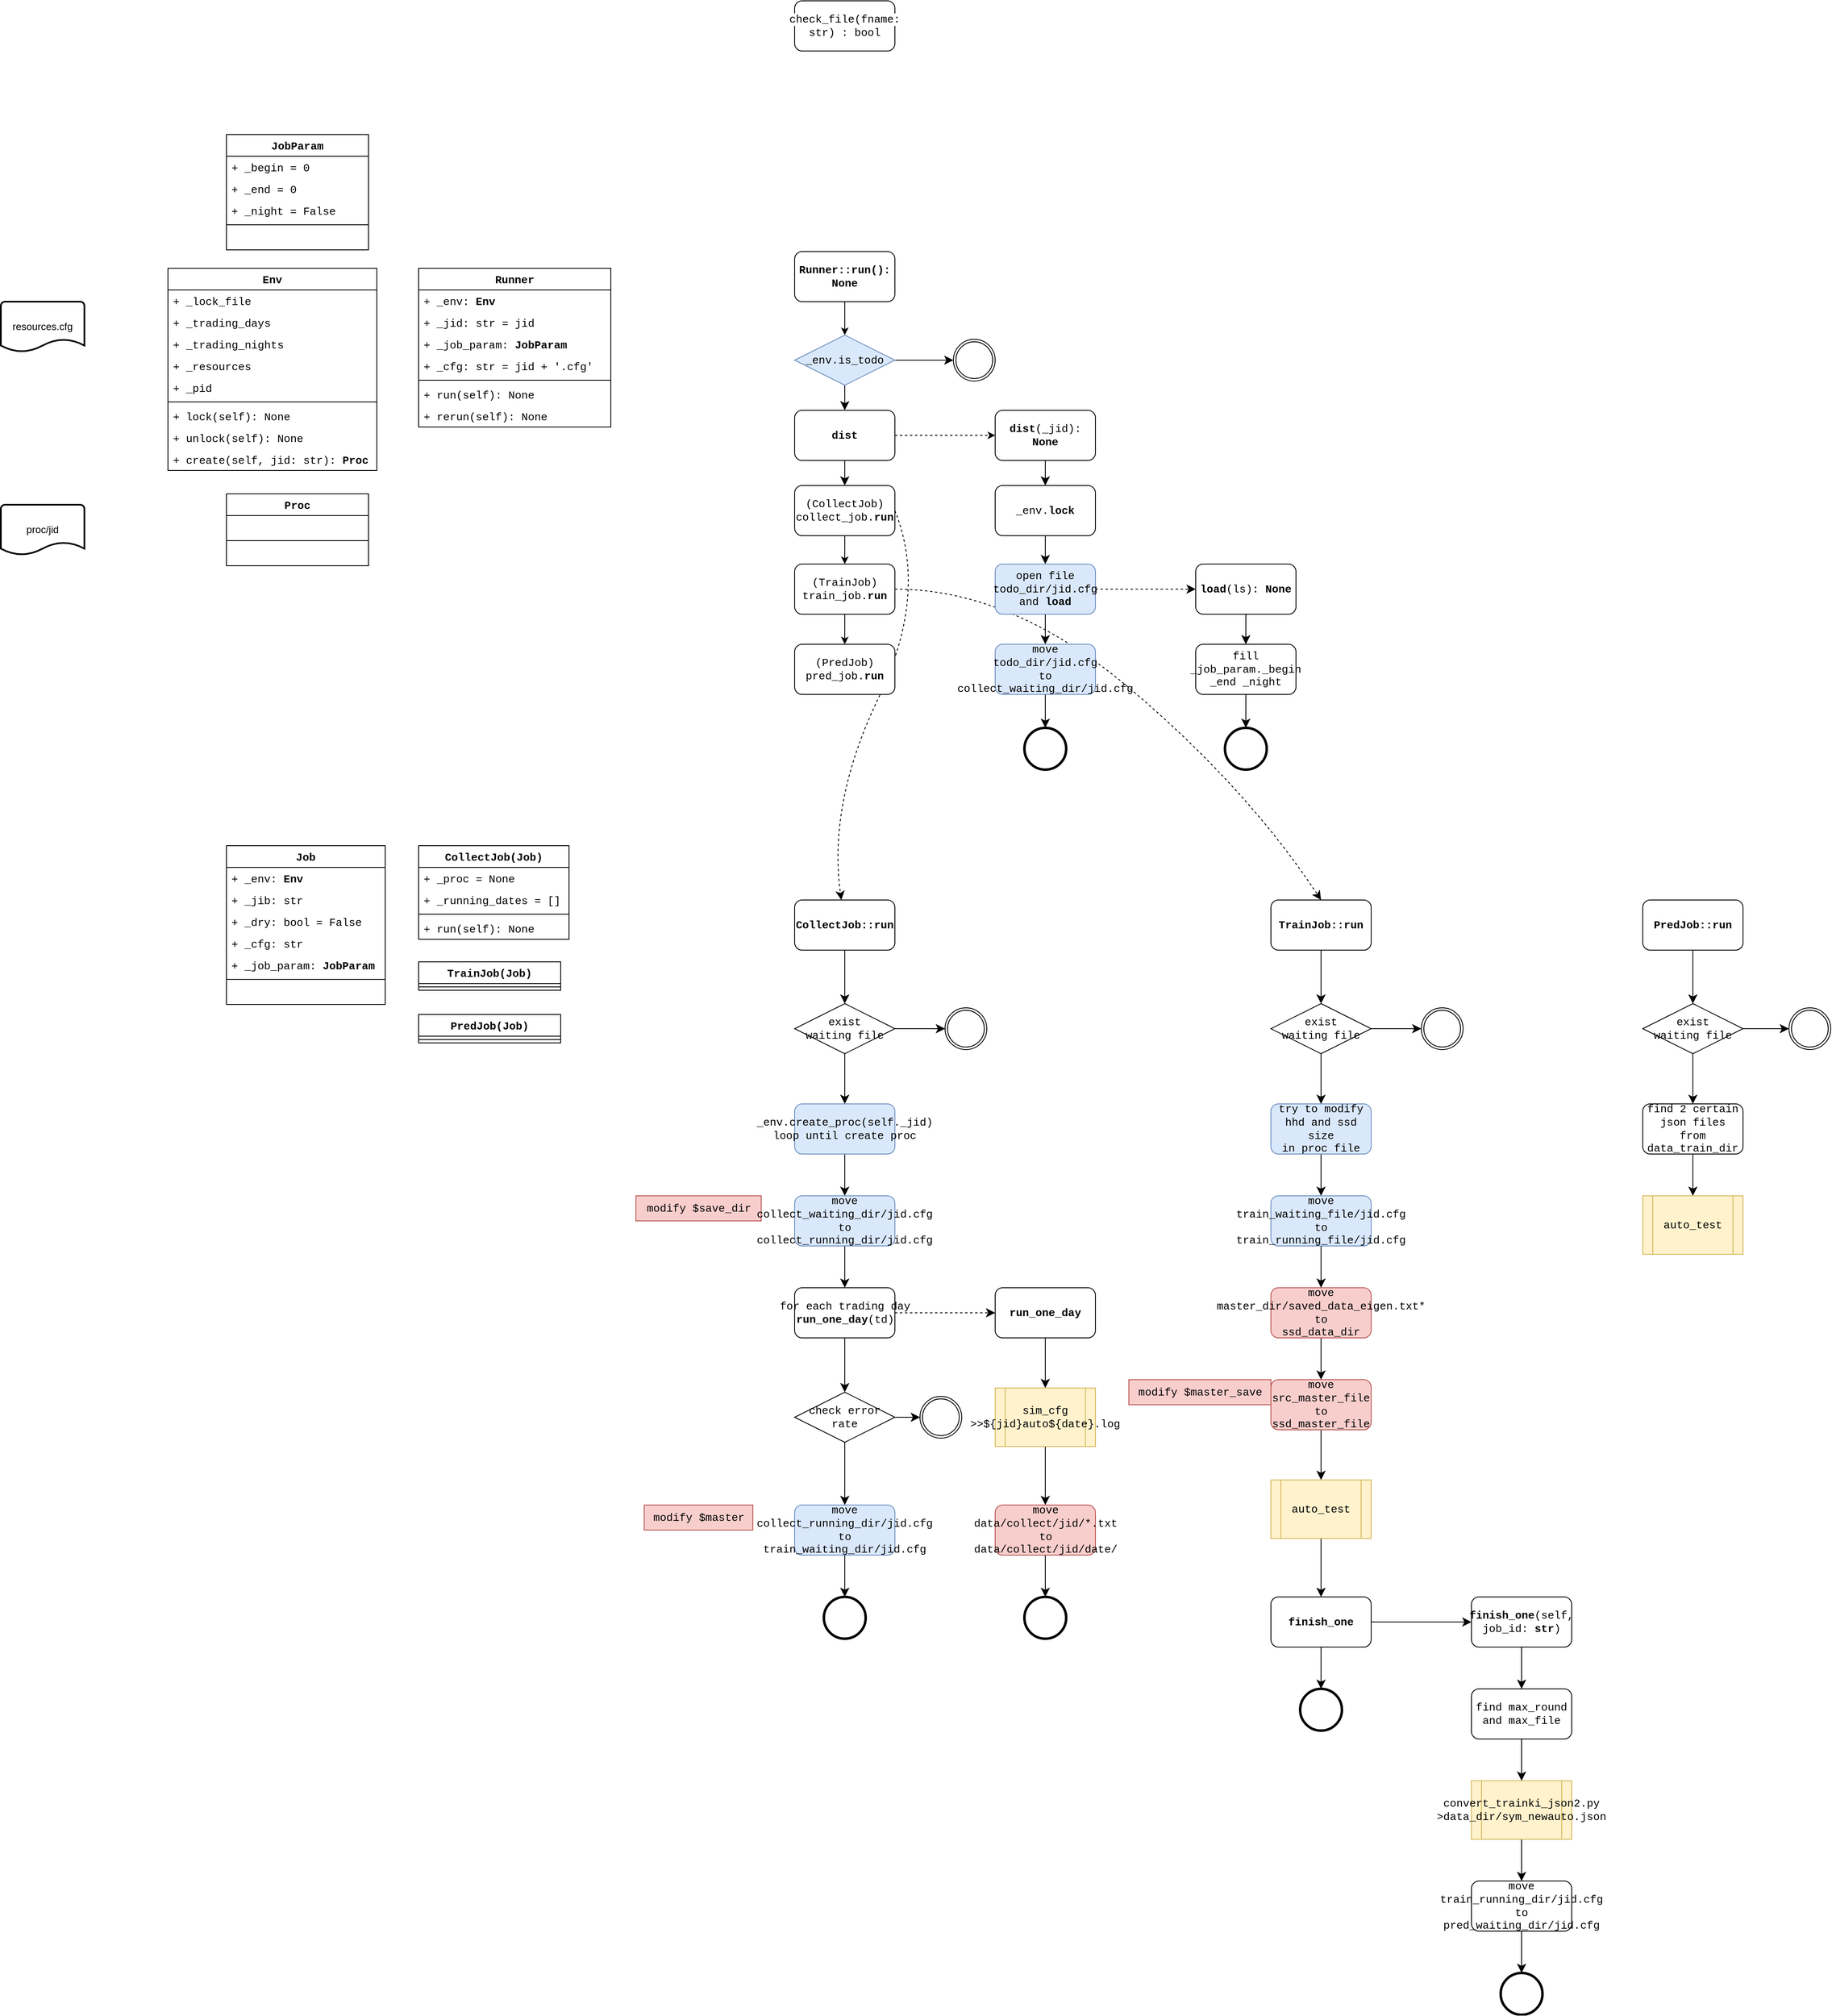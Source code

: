 <mxfile version="24.7.4">
  <diagram name="Page-1" id="2THthLepEFFgmK31MBts">
    <mxGraphModel dx="1721" dy="1913" grid="1" gridSize="10" guides="1" tooltips="1" connect="1" arrows="1" fold="1" page="1" pageScale="1" pageWidth="850" pageHeight="1100" math="0" shadow="0">
      <root>
        <mxCell id="0" />
        <mxCell id="1" parent="0" />
        <mxCell id="mLIb4eEJLBHRUBHXUa-s-99" value="modify $save_dir" style="text;html=1;align=center;verticalAlign=middle;resizable=0;points=[];autosize=1;strokeColor=#b85450;fillColor=#f8cecc;fontSize=13;fontFamily=Courier New;" parent="1" vertex="1">
          <mxGeometry x="-50" y="1200" width="150" height="30" as="geometry" />
        </mxCell>
        <mxCell id="pPlREHLhx56nWzBl8VDQ-3" value="" style="edgeStyle=orthogonalEdgeStyle;rounded=1;orthogonalLoop=1;jettySize=auto;html=1;fontFamily=Courier New;strokeColor=default;align=center;verticalAlign=middle;fontSize=13;fontColor=default;fillColor=default;" parent="1" source="pPlREHLhx56nWzBl8VDQ-1" target="pPlREHLhx56nWzBl8VDQ-2" edge="1">
          <mxGeometry relative="1" as="geometry" />
        </mxCell>
        <mxCell id="pPlREHLhx56nWzBl8VDQ-1" value="Runner::run(): None" style="rounded=1;whiteSpace=wrap;html=1;fontFamily=Courier New;fontStyle=1;strokeColor=default;align=center;verticalAlign=middle;fontSize=13;fontColor=default;fillColor=default;" parent="1" vertex="1">
          <mxGeometry x="140" y="70" width="120" height="60" as="geometry" />
        </mxCell>
        <mxCell id="mLIb4eEJLBHRUBHXUa-s-9" value="" style="edgeStyle=none;curved=1;rounded=0;orthogonalLoop=1;jettySize=auto;html=1;fontSize=13;startSize=8;endSize=8;fontFamily=Courier New;" parent="1" source="pPlREHLhx56nWzBl8VDQ-2" target="mLIb4eEJLBHRUBHXUa-s-8" edge="1">
          <mxGeometry relative="1" as="geometry" />
        </mxCell>
        <mxCell id="mLIb4eEJLBHRUBHXUa-s-47" value="" style="edgeStyle=none;curved=1;rounded=0;orthogonalLoop=1;jettySize=auto;html=1;fontSize=13;startSize=8;endSize=8;" parent="1" source="pPlREHLhx56nWzBl8VDQ-2" target="mLIb4eEJLBHRUBHXUa-s-46" edge="1">
          <mxGeometry relative="1" as="geometry" />
        </mxCell>
        <mxCell id="pPlREHLhx56nWzBl8VDQ-2" value="&lt;div style=&quot;font-size: 13px;&quot;&gt;_env.is_todo&lt;/div&gt;" style="whiteSpace=wrap;html=1;rounded=0;shape=rhombus;perimeter=rhombusPerimeter;fontFamily=Courier New;strokeColor=#6c8ebf;align=center;verticalAlign=middle;fontSize=13;fillColor=#dae8fc;" parent="1" vertex="1">
          <mxGeometry x="140" y="170" width="120" height="60" as="geometry" />
        </mxCell>
        <mxCell id="pPlREHLhx56nWzBl8VDQ-9" value="" style="edgeStyle=orthogonalEdgeStyle;rounded=1;orthogonalLoop=1;jettySize=auto;html=1;fontFamily=Courier New;strokeColor=default;align=center;verticalAlign=middle;fontSize=13;fontColor=default;fillColor=default;" parent="1" source="pPlREHLhx56nWzBl8VDQ-6" target="pPlREHLhx56nWzBl8VDQ-8" edge="1">
          <mxGeometry relative="1" as="geometry" />
        </mxCell>
        <mxCell id="mLIb4eEJLBHRUBHXUa-s-100" style="edgeStyle=none;curved=1;rounded=0;orthogonalLoop=1;jettySize=auto;html=1;fontSize=13;startSize=8;endSize=8;dashed=1;exitX=0;exitY=0.5;exitDx=0;exitDy=0;" parent="1" source="pPlREHLhx56nWzBl8VDQ-6" target="mLIb4eEJLBHRUBHXUa-s-48" edge="1">
          <mxGeometry relative="1" as="geometry">
            <Array as="points">
              <mxPoint x="300" y="480" />
              <mxPoint x="180" y="730" />
            </Array>
          </mxGeometry>
        </mxCell>
        <mxCell id="pPlREHLhx56nWzBl8VDQ-6" value="(CollectJob) &lt;font style=&quot;font-size: 13px;&quot;&gt;collect_job.&lt;b style=&quot;font-size: 13px;&quot;&gt;run&lt;/b&gt;&lt;/font&gt;" style="whiteSpace=wrap;html=1;rounded=1;fontFamily=Courier New;strokeColor=default;align=center;verticalAlign=middle;fontSize=13;fontColor=default;fillColor=default;direction=west;" parent="1" vertex="1">
          <mxGeometry x="140" y="350" width="120" height="60" as="geometry" />
        </mxCell>
        <mxCell id="pPlREHLhx56nWzBl8VDQ-11" value="" style="edgeStyle=orthogonalEdgeStyle;rounded=1;orthogonalLoop=1;jettySize=auto;html=1;fontFamily=Courier New;strokeColor=default;align=center;verticalAlign=middle;fontSize=13;fontColor=default;fillColor=default;" parent="1" source="pPlREHLhx56nWzBl8VDQ-8" target="pPlREHLhx56nWzBl8VDQ-10" edge="1">
          <mxGeometry relative="1" as="geometry" />
        </mxCell>
        <mxCell id="mLIb4eEJLBHRUBHXUa-s-157" style="edgeStyle=none;curved=1;rounded=0;orthogonalLoop=1;jettySize=auto;html=1;entryX=0.5;entryY=0;entryDx=0;entryDy=0;fontSize=13;startSize=8;endSize=8;exitX=1;exitY=0.5;exitDx=0;exitDy=0;dashed=1;" parent="1" source="pPlREHLhx56nWzBl8VDQ-8" target="mLIb4eEJLBHRUBHXUa-s-125" edge="1">
          <mxGeometry relative="1" as="geometry">
            <Array as="points">
              <mxPoint x="400" y="474" />
              <mxPoint x="680" y="710" />
            </Array>
          </mxGeometry>
        </mxCell>
        <mxCell id="pPlREHLhx56nWzBl8VDQ-8" value="(TrainJob)&lt;br style=&quot;font-size: 13px;&quot;&gt;&lt;div style=&quot;font-size: 13px;&quot;&gt;train_job.&lt;b style=&quot;font-size: 13px;&quot;&gt;run&lt;/b&gt;&lt;/div&gt;" style="whiteSpace=wrap;html=1;rounded=1;fontFamily=Courier New;strokeColor=default;align=center;verticalAlign=middle;fontSize=13;fontColor=default;fillColor=default;" parent="1" vertex="1">
          <mxGeometry x="140" y="444" width="120" height="60" as="geometry" />
        </mxCell>
        <mxCell id="pPlREHLhx56nWzBl8VDQ-10" value="&lt;div style=&quot;font-size: 13px;&quot;&gt;(PredJob)&lt;br style=&quot;font-size: 13px;&quot;&gt;&lt;/div&gt;&lt;div style=&quot;font-size: 13px;&quot;&gt;pred_job.&lt;b style=&quot;font-size: 13px;&quot;&gt;run&lt;/b&gt;&lt;/div&gt;" style="whiteSpace=wrap;html=1;rounded=1;fontFamily=Courier New;strokeColor=default;align=center;verticalAlign=middle;fontSize=13;fontColor=default;fillColor=default;" parent="1" vertex="1">
          <mxGeometry x="140" y="540" width="120" height="60" as="geometry" />
        </mxCell>
        <mxCell id="pPlREHLhx56nWzBl8VDQ-14" value="&lt;font style=&quot;font-size: 13px;&quot;&gt;&lt;span style=&quot;background-color: rgb(255, 255, 255); font-size: 13px;&quot;&gt;check_file(fname: str) : bool&lt;br style=&quot;font-size: 13px;&quot;&gt;&lt;/span&gt;&lt;/font&gt;" style="rounded=1;html=1;fontFamily=Courier New;whiteSpace=wrap;fontSize=13;" parent="1" vertex="1">
          <mxGeometry x="140" y="-230" width="120" height="60" as="geometry" />
        </mxCell>
        <mxCell id="mLIb4eEJLBHRUBHXUa-s-13" value="" style="edgeStyle=none;curved=1;rounded=0;orthogonalLoop=1;jettySize=auto;html=1;fontSize=13;startSize=8;endSize=8;fontFamily=Courier New;" parent="1" source="mLIb4eEJLBHRUBHXUa-s-8" target="pPlREHLhx56nWzBl8VDQ-6" edge="1">
          <mxGeometry relative="1" as="geometry" />
        </mxCell>
        <mxCell id="mLIb4eEJLBHRUBHXUa-s-57" value="" style="edgeStyle=none;curved=1;rounded=0;orthogonalLoop=1;jettySize=auto;html=1;fontSize=13;dashed=1;" parent="1" source="mLIb4eEJLBHRUBHXUa-s-8" target="mLIb4eEJLBHRUBHXUa-s-56" edge="1">
          <mxGeometry relative="1" as="geometry" />
        </mxCell>
        <mxCell id="mLIb4eEJLBHRUBHXUa-s-8" value="dist" style="whiteSpace=wrap;html=1;fontSize=13;fontFamily=Courier New;rounded=1;fontStyle=1" parent="1" vertex="1">
          <mxGeometry x="140" y="260" width="120" height="60" as="geometry" />
        </mxCell>
        <mxCell id="mLIb4eEJLBHRUBHXUa-s-15" value="&lt;div style=&quot;font-size: 13px;&quot;&gt;Runner&lt;/div&gt;" style="swimlane;fontStyle=1;align=center;verticalAlign=top;childLayout=stackLayout;horizontal=1;startSize=26;horizontalStack=0;resizeParent=1;resizeParentMax=0;resizeLast=0;collapsible=1;marginBottom=0;whiteSpace=wrap;html=1;fontSize=13;fontFamily=Courier New;" parent="1" vertex="1">
          <mxGeometry x="-310" y="90" width="230" height="190" as="geometry" />
        </mxCell>
        <mxCell id="mLIb4eEJLBHRUBHXUa-s-16" value="+ _env: &lt;b style=&quot;font-size: 13px;&quot;&gt;Env&lt;/b&gt;" style="text;strokeColor=none;fillColor=none;align=left;verticalAlign=top;spacingLeft=4;spacingRight=4;overflow=hidden;rotatable=0;points=[[0,0.5],[1,0.5]];portConstraint=eastwest;whiteSpace=wrap;html=1;fontSize=13;fontFamily=Courier New;" parent="mLIb4eEJLBHRUBHXUa-s-15" vertex="1">
          <mxGeometry y="26" width="230" height="26" as="geometry" />
        </mxCell>
        <mxCell id="mLIb4eEJLBHRUBHXUa-s-19" value="+ _jid: str = jid" style="text;strokeColor=none;fillColor=none;align=left;verticalAlign=top;spacingLeft=4;spacingRight=4;overflow=hidden;rotatable=0;points=[[0,0.5],[1,0.5]];portConstraint=eastwest;whiteSpace=wrap;html=1;fontSize=13;fontFamily=Courier New;" parent="mLIb4eEJLBHRUBHXUa-s-15" vertex="1">
          <mxGeometry y="52" width="230" height="26" as="geometry" />
        </mxCell>
        <mxCell id="mLIb4eEJLBHRUBHXUa-s-20" value="+ _job_param: &lt;b style=&quot;font-size: 13px;&quot;&gt;JobParam&lt;/b&gt;" style="text;strokeColor=none;fillColor=none;align=left;verticalAlign=top;spacingLeft=4;spacingRight=4;overflow=hidden;rotatable=0;points=[[0,0.5],[1,0.5]];portConstraint=eastwest;whiteSpace=wrap;html=1;fontSize=13;fontFamily=Courier New;" parent="mLIb4eEJLBHRUBHXUa-s-15" vertex="1">
          <mxGeometry y="78" width="230" height="26" as="geometry" />
        </mxCell>
        <mxCell id="mLIb4eEJLBHRUBHXUa-s-21" value="+ _cfg: str = jid + &#39;.cfg&#39;" style="text;strokeColor=none;fillColor=none;align=left;verticalAlign=top;spacingLeft=4;spacingRight=4;overflow=hidden;rotatable=0;points=[[0,0.5],[1,0.5]];portConstraint=eastwest;whiteSpace=wrap;html=1;fontSize=13;fontFamily=Courier New;" parent="mLIb4eEJLBHRUBHXUa-s-15" vertex="1">
          <mxGeometry y="104" width="230" height="26" as="geometry" />
        </mxCell>
        <mxCell id="mLIb4eEJLBHRUBHXUa-s-17" value="" style="line;strokeWidth=1;fillColor=none;align=left;verticalAlign=middle;spacingTop=-1;spacingLeft=3;spacingRight=3;rotatable=0;labelPosition=right;points=[];portConstraint=eastwest;strokeColor=inherit;fontSize=13;fontFamily=Courier New;" parent="mLIb4eEJLBHRUBHXUa-s-15" vertex="1">
          <mxGeometry y="130" width="230" height="8" as="geometry" />
        </mxCell>
        <mxCell id="mLIb4eEJLBHRUBHXUa-s-18" value="+ run(self): None" style="text;strokeColor=none;fillColor=none;align=left;verticalAlign=top;spacingLeft=4;spacingRight=4;overflow=hidden;rotatable=0;points=[[0,0.5],[1,0.5]];portConstraint=eastwest;whiteSpace=wrap;html=1;fontSize=13;fontFamily=Courier New;" parent="mLIb4eEJLBHRUBHXUa-s-15" vertex="1">
          <mxGeometry y="138" width="230" height="26" as="geometry" />
        </mxCell>
        <mxCell id="mLIb4eEJLBHRUBHXUa-s-30" value="+ rerun(self): None" style="text;strokeColor=none;fillColor=none;align=left;verticalAlign=top;spacingLeft=4;spacingRight=4;overflow=hidden;rotatable=0;points=[[0,0.5],[1,0.5]];portConstraint=eastwest;whiteSpace=wrap;html=1;fontSize=13;fontFamily=Courier New;" parent="mLIb4eEJLBHRUBHXUa-s-15" vertex="1">
          <mxGeometry y="164" width="230" height="26" as="geometry" />
        </mxCell>
        <mxCell id="mLIb4eEJLBHRUBHXUa-s-22" value="Env" style="swimlane;fontStyle=1;align=center;verticalAlign=top;childLayout=stackLayout;horizontal=1;startSize=26;horizontalStack=0;resizeParent=1;resizeParentMax=0;resizeLast=0;collapsible=1;marginBottom=0;whiteSpace=wrap;html=1;fontSize=13;fontFamily=Courier New;" parent="1" vertex="1">
          <mxGeometry x="-610" y="90" width="250" height="242" as="geometry" />
        </mxCell>
        <mxCell id="XVDEXm9eUs0MD4T2L7Vd-6" value="+ _lock_file&lt;span style=&quot;white-space: pre;&quot;&gt;&#x9;&lt;/span&gt;" style="text;strokeColor=none;fillColor=none;align=left;verticalAlign=top;spacingLeft=4;spacingRight=4;overflow=hidden;rotatable=0;points=[[0,0.5],[1,0.5]];portConstraint=eastwest;whiteSpace=wrap;html=1;fontSize=13;fontFamily=Courier New;" parent="mLIb4eEJLBHRUBHXUa-s-22" vertex="1">
          <mxGeometry y="26" width="250" height="26" as="geometry" />
        </mxCell>
        <mxCell id="XVDEXm9eUs0MD4T2L7Vd-8" value="+ _trading_days" style="text;strokeColor=none;fillColor=none;align=left;verticalAlign=top;spacingLeft=4;spacingRight=4;overflow=hidden;rotatable=0;points=[[0,0.5],[1,0.5]];portConstraint=eastwest;whiteSpace=wrap;html=1;fontSize=13;fontFamily=Courier New;" parent="mLIb4eEJLBHRUBHXUa-s-22" vertex="1">
          <mxGeometry y="52" width="250" height="26" as="geometry" />
        </mxCell>
        <mxCell id="XVDEXm9eUs0MD4T2L7Vd-7" value="+ _trading_nights" style="text;strokeColor=none;fillColor=none;align=left;verticalAlign=top;spacingLeft=4;spacingRight=4;overflow=hidden;rotatable=0;points=[[0,0.5],[1,0.5]];portConstraint=eastwest;whiteSpace=wrap;html=1;fontSize=13;fontFamily=Courier New;" parent="mLIb4eEJLBHRUBHXUa-s-22" vertex="1">
          <mxGeometry y="78" width="250" height="26" as="geometry" />
        </mxCell>
        <mxCell id="mLIb4eEJLBHRUBHXUa-s-23" value="+ _resources" style="text;strokeColor=none;fillColor=none;align=left;verticalAlign=top;spacingLeft=4;spacingRight=4;overflow=hidden;rotatable=0;points=[[0,0.5],[1,0.5]];portConstraint=eastwest;whiteSpace=wrap;html=1;fontSize=13;fontFamily=Courier New;" parent="mLIb4eEJLBHRUBHXUa-s-22" vertex="1">
          <mxGeometry y="104" width="250" height="26" as="geometry" />
        </mxCell>
        <mxCell id="XVDEXm9eUs0MD4T2L7Vd-9" value="+ _pid" style="text;strokeColor=none;fillColor=none;align=left;verticalAlign=top;spacingLeft=4;spacingRight=4;overflow=hidden;rotatable=0;points=[[0,0.5],[1,0.5]];portConstraint=eastwest;whiteSpace=wrap;html=1;fontSize=13;fontFamily=Courier New;" parent="mLIb4eEJLBHRUBHXUa-s-22" vertex="1">
          <mxGeometry y="130" width="250" height="26" as="geometry" />
        </mxCell>
        <mxCell id="mLIb4eEJLBHRUBHXUa-s-27" value="" style="line;strokeWidth=1;fillColor=none;align=left;verticalAlign=middle;spacingTop=-1;spacingLeft=3;spacingRight=3;rotatable=0;labelPosition=right;points=[];portConstraint=eastwest;strokeColor=inherit;fontSize=13;fontFamily=Courier New;" parent="mLIb4eEJLBHRUBHXUa-s-22" vertex="1">
          <mxGeometry y="156" width="250" height="8" as="geometry" />
        </mxCell>
        <mxCell id="mLIb4eEJLBHRUBHXUa-s-28" value="+ lock(self): None" style="text;strokeColor=none;fillColor=none;align=left;verticalAlign=top;spacingLeft=4;spacingRight=4;overflow=hidden;rotatable=0;points=[[0,0.5],[1,0.5]];portConstraint=eastwest;whiteSpace=wrap;html=1;fontSize=13;fontFamily=Courier New;" parent="mLIb4eEJLBHRUBHXUa-s-22" vertex="1">
          <mxGeometry y="164" width="250" height="26" as="geometry" />
        </mxCell>
        <mxCell id="mLIb4eEJLBHRUBHXUa-s-29" value="+ unlock(self): None" style="text;strokeColor=none;fillColor=none;align=left;verticalAlign=top;spacingLeft=4;spacingRight=4;overflow=hidden;rotatable=0;points=[[0,0.5],[1,0.5]];portConstraint=eastwest;whiteSpace=wrap;html=1;fontSize=13;fontFamily=Courier New;" parent="mLIb4eEJLBHRUBHXUa-s-22" vertex="1">
          <mxGeometry y="190" width="250" height="26" as="geometry" />
        </mxCell>
        <mxCell id="mLIb4eEJLBHRUBHXUa-s-83" value="+ create(self, jid: str): &lt;b style=&quot;font-size: 13px;&quot;&gt;Proc&lt;/b&gt;" style="text;strokeColor=none;fillColor=none;align=left;verticalAlign=top;spacingLeft=4;spacingRight=4;overflow=hidden;rotatable=0;points=[[0,0.5],[1,0.5]];portConstraint=eastwest;whiteSpace=wrap;html=1;fontSize=13;fontFamily=Courier New;" parent="mLIb4eEJLBHRUBHXUa-s-22" vertex="1">
          <mxGeometry y="216" width="250" height="26" as="geometry" />
        </mxCell>
        <mxCell id="mLIb4eEJLBHRUBHXUa-s-31" value="CollectJob(Job)" style="swimlane;fontStyle=1;align=center;verticalAlign=top;childLayout=stackLayout;horizontal=1;startSize=26;horizontalStack=0;resizeParent=1;resizeParentMax=0;resizeLast=0;collapsible=1;marginBottom=0;whiteSpace=wrap;html=1;fontSize=13;fontFamily=Courier New;" parent="1" vertex="1">
          <mxGeometry x="-310" y="781" width="180" height="112" as="geometry" />
        </mxCell>
        <mxCell id="mLIb4eEJLBHRUBHXUa-s-45" value="+ _proc = None" style="text;strokeColor=none;fillColor=none;align=left;verticalAlign=top;spacingLeft=4;spacingRight=4;overflow=hidden;rotatable=0;points=[[0,0.5],[1,0.5]];portConstraint=eastwest;whiteSpace=wrap;html=1;fontSize=13;fontFamily=Courier New;" parent="mLIb4eEJLBHRUBHXUa-s-31" vertex="1">
          <mxGeometry y="26" width="180" height="26" as="geometry" />
        </mxCell>
        <mxCell id="mLIb4eEJLBHRUBHXUa-s-32" value="+ _running_dates = []" style="text;strokeColor=none;fillColor=none;align=left;verticalAlign=top;spacingLeft=4;spacingRight=4;overflow=hidden;rotatable=0;points=[[0,0.5],[1,0.5]];portConstraint=eastwest;whiteSpace=wrap;html=1;fontSize=13;fontFamily=Courier New;" parent="mLIb4eEJLBHRUBHXUa-s-31" vertex="1">
          <mxGeometry y="52" width="180" height="26" as="geometry" />
        </mxCell>
        <mxCell id="mLIb4eEJLBHRUBHXUa-s-33" value="" style="line;strokeWidth=1;fillColor=none;align=left;verticalAlign=middle;spacingTop=-1;spacingLeft=3;spacingRight=3;rotatable=0;labelPosition=right;points=[];portConstraint=eastwest;strokeColor=inherit;fontSize=13;fontFamily=Courier New;" parent="mLIb4eEJLBHRUBHXUa-s-31" vertex="1">
          <mxGeometry y="78" width="180" height="8" as="geometry" />
        </mxCell>
        <mxCell id="mLIb4eEJLBHRUBHXUa-s-34" value="+ run(self): None" style="text;strokeColor=none;fillColor=none;align=left;verticalAlign=top;spacingLeft=4;spacingRight=4;overflow=hidden;rotatable=0;points=[[0,0.5],[1,0.5]];portConstraint=eastwest;whiteSpace=wrap;html=1;fontSize=13;fontFamily=Courier New;" parent="mLIb4eEJLBHRUBHXUa-s-31" vertex="1">
          <mxGeometry y="86" width="180" height="26" as="geometry" />
        </mxCell>
        <mxCell id="mLIb4eEJLBHRUBHXUa-s-36" value="Job" style="swimlane;fontStyle=1;align=center;verticalAlign=top;childLayout=stackLayout;horizontal=1;startSize=26;horizontalStack=0;resizeParent=1;resizeParentMax=0;resizeLast=0;collapsible=1;marginBottom=0;whiteSpace=wrap;html=1;fontSize=13;fontFamily=Courier New;" parent="1" vertex="1">
          <mxGeometry x="-540" y="781" width="190" height="190" as="geometry" />
        </mxCell>
        <mxCell id="mLIb4eEJLBHRUBHXUa-s-37" value="+ _env: &lt;b style=&quot;font-size: 13px;&quot;&gt;Env&lt;/b&gt;" style="text;strokeColor=none;fillColor=none;align=left;verticalAlign=top;spacingLeft=4;spacingRight=4;overflow=hidden;rotatable=0;points=[[0,0.5],[1,0.5]];portConstraint=eastwest;whiteSpace=wrap;html=1;fontSize=13;fontFamily=Courier New;" parent="mLIb4eEJLBHRUBHXUa-s-36" vertex="1">
          <mxGeometry y="26" width="190" height="26" as="geometry" />
        </mxCell>
        <mxCell id="mLIb4eEJLBHRUBHXUa-s-41" value="+ _jib: str" style="text;strokeColor=none;fillColor=none;align=left;verticalAlign=top;spacingLeft=4;spacingRight=4;overflow=hidden;rotatable=0;points=[[0,0.5],[1,0.5]];portConstraint=eastwest;whiteSpace=wrap;html=1;fontSize=13;fontFamily=Courier New;" parent="mLIb4eEJLBHRUBHXUa-s-36" vertex="1">
          <mxGeometry y="52" width="190" height="26" as="geometry" />
        </mxCell>
        <mxCell id="mLIb4eEJLBHRUBHXUa-s-43" value="+ _dry: bool = False" style="text;strokeColor=none;fillColor=none;align=left;verticalAlign=top;spacingLeft=4;spacingRight=4;overflow=hidden;rotatable=0;points=[[0,0.5],[1,0.5]];portConstraint=eastwest;whiteSpace=wrap;html=1;fontSize=13;fontFamily=Courier New;" parent="mLIb4eEJLBHRUBHXUa-s-36" vertex="1">
          <mxGeometry y="78" width="190" height="26" as="geometry" />
        </mxCell>
        <mxCell id="mLIb4eEJLBHRUBHXUa-s-42" value="+ _cfg:&amp;nbsp;str" style="text;strokeColor=none;fillColor=none;align=left;verticalAlign=top;spacingLeft=4;spacingRight=4;overflow=hidden;rotatable=0;points=[[0,0.5],[1,0.5]];portConstraint=eastwest;whiteSpace=wrap;html=1;fontSize=13;fontFamily=Courier New;" parent="mLIb4eEJLBHRUBHXUa-s-36" vertex="1">
          <mxGeometry y="104" width="190" height="26" as="geometry" />
        </mxCell>
        <mxCell id="mLIb4eEJLBHRUBHXUa-s-44" value="+ _job_param: &lt;b style=&quot;font-size: 13px;&quot;&gt;JobParam&lt;/b&gt;" style="text;strokeColor=none;fillColor=none;align=left;verticalAlign=top;spacingLeft=4;spacingRight=4;overflow=hidden;rotatable=0;points=[[0,0.5],[1,0.5]];portConstraint=eastwest;whiteSpace=wrap;html=1;fontSize=13;fontFamily=Courier New;" parent="mLIb4eEJLBHRUBHXUa-s-36" vertex="1">
          <mxGeometry y="130" width="190" height="26" as="geometry" />
        </mxCell>
        <mxCell id="mLIb4eEJLBHRUBHXUa-s-38" value="" style="line;strokeWidth=1;fillColor=none;align=left;verticalAlign=middle;spacingTop=-1;spacingLeft=3;spacingRight=3;rotatable=0;labelPosition=right;points=[];portConstraint=eastwest;strokeColor=inherit;fontSize=13;fontFamily=Courier New;" parent="mLIb4eEJLBHRUBHXUa-s-36" vertex="1">
          <mxGeometry y="156" width="190" height="8" as="geometry" />
        </mxCell>
        <mxCell id="mLIb4eEJLBHRUBHXUa-s-39" value="&amp;nbsp;" style="text;strokeColor=none;fillColor=none;align=left;verticalAlign=top;spacingLeft=4;spacingRight=4;overflow=hidden;rotatable=0;points=[[0,0.5],[1,0.5]];portConstraint=eastwest;whiteSpace=wrap;html=1;fontSize=13;fontFamily=Courier New;" parent="mLIb4eEJLBHRUBHXUa-s-36" vertex="1">
          <mxGeometry y="164" width="190" height="26" as="geometry" />
        </mxCell>
        <mxCell id="mLIb4eEJLBHRUBHXUa-s-46" value="" style="points=[[0.145,0.145,0],[0.5,0,0],[0.855,0.145,0],[1,0.5,0],[0.855,0.855,0],[0.5,1,0],[0.145,0.855,0],[0,0.5,0]];shape=mxgraph.bpmn.event;html=1;verticalLabelPosition=bottom;labelBackgroundColor=#ffffff;verticalAlign=top;align=center;perimeter=ellipsePerimeter;outlineConnect=0;aspect=fixed;outline=throwing;symbol=general;fontSize=13;" parent="1" vertex="1">
          <mxGeometry x="330" y="175" width="50" height="50" as="geometry" />
        </mxCell>
        <mxCell id="mLIb4eEJLBHRUBHXUa-s-78" value="" style="edgeStyle=none;curved=1;rounded=0;orthogonalLoop=1;jettySize=auto;html=1;fontSize=13;startSize=8;endSize=8;" parent="1" source="mLIb4eEJLBHRUBHXUa-s-48" target="mLIb4eEJLBHRUBHXUa-s-77" edge="1">
          <mxGeometry relative="1" as="geometry" />
        </mxCell>
        <mxCell id="mLIb4eEJLBHRUBHXUa-s-48" value="CollectJob::run" style="rounded=1;whiteSpace=wrap;html=1;fontFamily=Courier New;fontStyle=1;strokeColor=default;align=center;verticalAlign=middle;fontSize=13;fontColor=default;fillColor=default;" parent="1" vertex="1">
          <mxGeometry x="140" y="846" width="120" height="60" as="geometry" />
        </mxCell>
        <mxCell id="mLIb4eEJLBHRUBHXUa-s-49" value="JobParam" style="swimlane;fontStyle=1;align=center;verticalAlign=top;childLayout=stackLayout;horizontal=1;startSize=26;horizontalStack=0;resizeParent=1;resizeParentMax=0;resizeLast=0;collapsible=1;marginBottom=0;whiteSpace=wrap;html=1;fontSize=13;fontFamily=Courier New;" parent="1" vertex="1">
          <mxGeometry x="-540" y="-70" width="170" height="138" as="geometry" />
        </mxCell>
        <mxCell id="mLIb4eEJLBHRUBHXUa-s-50" value="+ _begin = 0" style="text;strokeColor=none;fillColor=none;align=left;verticalAlign=top;spacingLeft=4;spacingRight=4;overflow=hidden;rotatable=0;points=[[0,0.5],[1,0.5]];portConstraint=eastwest;whiteSpace=wrap;html=1;fontSize=13;fontFamily=Courier New;" parent="mLIb4eEJLBHRUBHXUa-s-49" vertex="1">
          <mxGeometry y="26" width="170" height="26" as="geometry" />
        </mxCell>
        <mxCell id="mLIb4eEJLBHRUBHXUa-s-54" value="+ _end = 0" style="text;strokeColor=none;fillColor=none;align=left;verticalAlign=top;spacingLeft=4;spacingRight=4;overflow=hidden;rotatable=0;points=[[0,0.5],[1,0.5]];portConstraint=eastwest;whiteSpace=wrap;html=1;fontSize=13;fontFamily=Courier New;" parent="mLIb4eEJLBHRUBHXUa-s-49" vertex="1">
          <mxGeometry y="52" width="170" height="26" as="geometry" />
        </mxCell>
        <mxCell id="mLIb4eEJLBHRUBHXUa-s-55" value="+ _night = False" style="text;strokeColor=none;fillColor=none;align=left;verticalAlign=top;spacingLeft=4;spacingRight=4;overflow=hidden;rotatable=0;points=[[0,0.5],[1,0.5]];portConstraint=eastwest;whiteSpace=wrap;html=1;fontSize=13;fontFamily=Courier New;" parent="mLIb4eEJLBHRUBHXUa-s-49" vertex="1">
          <mxGeometry y="78" width="170" height="26" as="geometry" />
        </mxCell>
        <mxCell id="mLIb4eEJLBHRUBHXUa-s-51" value="" style="line;strokeWidth=1;fillColor=none;align=left;verticalAlign=middle;spacingTop=-1;spacingLeft=3;spacingRight=3;rotatable=0;labelPosition=right;points=[];portConstraint=eastwest;strokeColor=inherit;fontSize=13;fontFamily=Courier New;" parent="mLIb4eEJLBHRUBHXUa-s-49" vertex="1">
          <mxGeometry y="104" width="170" height="8" as="geometry" />
        </mxCell>
        <mxCell id="mLIb4eEJLBHRUBHXUa-s-52" value="&amp;nbsp;" style="text;strokeColor=none;fillColor=none;align=left;verticalAlign=top;spacingLeft=4;spacingRight=4;overflow=hidden;rotatable=0;points=[[0,0.5],[1,0.5]];portConstraint=eastwest;whiteSpace=wrap;html=1;fontSize=13;fontFamily=Courier New;" parent="mLIb4eEJLBHRUBHXUa-s-49" vertex="1">
          <mxGeometry y="112" width="170" height="26" as="geometry" />
        </mxCell>
        <mxCell id="mLIb4eEJLBHRUBHXUa-s-59" value="" style="edgeStyle=none;curved=1;rounded=0;orthogonalLoop=1;jettySize=auto;html=1;fontSize=13;startSize=8;endSize=8;" parent="1" source="mLIb4eEJLBHRUBHXUa-s-56" target="mLIb4eEJLBHRUBHXUa-s-58" edge="1">
          <mxGeometry relative="1" as="geometry" />
        </mxCell>
        <mxCell id="mLIb4eEJLBHRUBHXUa-s-56" value="dist&lt;span style=&quot;font-weight: normal; font-size: 13px;&quot;&gt;(_jid):&lt;/span&gt; None" style="whiteSpace=wrap;html=1;fontFamily=Courier New;rounded=1;fontStyle=1;fontSize=13;" parent="1" vertex="1">
          <mxGeometry x="380" y="260" width="120" height="60" as="geometry" />
        </mxCell>
        <mxCell id="mLIb4eEJLBHRUBHXUa-s-61" value="" style="edgeStyle=none;curved=1;rounded=0;orthogonalLoop=1;jettySize=auto;html=1;fontSize=13;startSize=8;endSize=8;" parent="1" source="mLIb4eEJLBHRUBHXUa-s-58" target="mLIb4eEJLBHRUBHXUa-s-60" edge="1">
          <mxGeometry relative="1" as="geometry" />
        </mxCell>
        <mxCell id="mLIb4eEJLBHRUBHXUa-s-58" value="&lt;span style=&quot;font-weight: normal; font-size: 13px;&quot;&gt;_env.&lt;/span&gt;lock" style="whiteSpace=wrap;html=1;fontFamily=Courier New;rounded=1;fontStyle=1;fontSize=13;" parent="1" vertex="1">
          <mxGeometry x="380" y="350" width="120" height="60" as="geometry" />
        </mxCell>
        <mxCell id="XVDEXm9eUs0MD4T2L7Vd-3" style="edgeStyle=none;curved=1;rounded=0;orthogonalLoop=1;jettySize=auto;html=1;exitX=0.5;exitY=1;exitDx=0;exitDy=0;entryX=0.5;entryY=0;entryDx=0;entryDy=0;fontSize=12;startSize=8;endSize=8;" parent="1" source="mLIb4eEJLBHRUBHXUa-s-60" target="mLIb4eEJLBHRUBHXUa-s-68" edge="1">
          <mxGeometry relative="1" as="geometry" />
        </mxCell>
        <mxCell id="XVDEXm9eUs0MD4T2L7Vd-4" value="" style="edgeStyle=none;curved=1;rounded=0;orthogonalLoop=1;jettySize=auto;html=1;fontSize=12;startSize=8;endSize=8;dashed=1;" parent="1" source="mLIb4eEJLBHRUBHXUa-s-60" target="mLIb4eEJLBHRUBHXUa-s-64" edge="1">
          <mxGeometry relative="1" as="geometry" />
        </mxCell>
        <mxCell id="mLIb4eEJLBHRUBHXUa-s-60" value="&lt;div&gt;open file todo_dir/jid.cfg&lt;/div&gt;&lt;div&gt;and &lt;b&gt;load&lt;/b&gt;&lt;br&gt;&lt;/div&gt;" style="whiteSpace=wrap;html=1;fontFamily=Courier New;rounded=1;fillColor=#dae8fc;strokeColor=#6c8ebf;fontSize=13;" parent="1" vertex="1">
          <mxGeometry x="380" y="444" width="120" height="60" as="geometry" />
        </mxCell>
        <mxCell id="mLIb4eEJLBHRUBHXUa-s-67" value="" style="edgeStyle=none;curved=1;rounded=0;orthogonalLoop=1;jettySize=auto;html=1;fontSize=13;startSize=8;endSize=8;" parent="1" source="mLIb4eEJLBHRUBHXUa-s-64" target="mLIb4eEJLBHRUBHXUa-s-66" edge="1">
          <mxGeometry relative="1" as="geometry" />
        </mxCell>
        <mxCell id="mLIb4eEJLBHRUBHXUa-s-64" value="load&lt;span style=&quot;font-weight: normal; font-size: 13px;&quot;&gt;(ls):&lt;/span&gt; None" style="whiteSpace=wrap;html=1;fontFamily=Courier New;rounded=1;fontStyle=1;fontSize=13;" parent="1" vertex="1">
          <mxGeometry x="620" y="444" width="120" height="60" as="geometry" />
        </mxCell>
        <mxCell id="mLIb4eEJLBHRUBHXUa-s-73" value="" style="edgeStyle=none;curved=1;rounded=0;orthogonalLoop=1;jettySize=auto;html=1;fontSize=13;startSize=8;endSize=8;" parent="1" source="mLIb4eEJLBHRUBHXUa-s-66" target="mLIb4eEJLBHRUBHXUa-s-74" edge="1">
          <mxGeometry relative="1" as="geometry">
            <mxPoint x="680" y="665" as="targetPoint" />
          </mxGeometry>
        </mxCell>
        <mxCell id="mLIb4eEJLBHRUBHXUa-s-66" value="fill _job_param._begin _end _night" style="whiteSpace=wrap;html=1;fontFamily=Courier New;rounded=1;fontStyle=0;fontSize=13;" parent="1" vertex="1">
          <mxGeometry x="620" y="540" width="120" height="60" as="geometry" />
        </mxCell>
        <mxCell id="mLIb4eEJLBHRUBHXUa-s-76" value="" style="edgeStyle=none;curved=1;rounded=0;orthogonalLoop=1;jettySize=auto;html=1;fontSize=13;startSize=8;endSize=8;" parent="1" source="mLIb4eEJLBHRUBHXUa-s-68" target="mLIb4eEJLBHRUBHXUa-s-75" edge="1">
          <mxGeometry relative="1" as="geometry" />
        </mxCell>
        <mxCell id="mLIb4eEJLBHRUBHXUa-s-68" value="&lt;div style=&quot;font-size: 13px;&quot;&gt;move&lt;/div&gt;&lt;div style=&quot;font-size: 13px;&quot;&gt;todo_dir/jid.cfg&lt;/div&gt;&lt;div style=&quot;font-size: 13px;&quot;&gt;to&lt;/div&gt;&lt;div style=&quot;font-size: 13px;&quot;&gt;collect_waiting_dir/jid.cfg&lt;br style=&quot;font-size: 13px;&quot;&gt;&lt;/div&gt;" style="whiteSpace=wrap;html=1;fontFamily=Courier New;rounded=1;fillColor=#dae8fc;strokeColor=#6c8ebf;fontSize=13;" parent="1" vertex="1">
          <mxGeometry x="380" y="540" width="120" height="60" as="geometry" />
        </mxCell>
        <mxCell id="mLIb4eEJLBHRUBHXUa-s-74" value="" style="points=[[0.145,0.145,0],[0.5,0,0],[0.855,0.145,0],[1,0.5,0],[0.855,0.855,0],[0.5,1,0],[0.145,0.855,0],[0,0.5,0]];shape=mxgraph.bpmn.event;html=1;verticalLabelPosition=bottom;labelBackgroundColor=#ffffff;verticalAlign=top;align=center;perimeter=ellipsePerimeter;outlineConnect=0;aspect=fixed;outline=end;symbol=terminate2;fontSize=13;" parent="1" vertex="1">
          <mxGeometry x="655" y="640" width="50" height="50" as="geometry" />
        </mxCell>
        <mxCell id="mLIb4eEJLBHRUBHXUa-s-75" value="" style="points=[[0.145,0.145,0],[0.5,0,0],[0.855,0.145,0],[1,0.5,0],[0.855,0.855,0],[0.5,1,0],[0.145,0.855,0],[0,0.5,0]];shape=mxgraph.bpmn.event;html=1;verticalLabelPosition=bottom;labelBackgroundColor=#ffffff;verticalAlign=top;align=center;perimeter=ellipsePerimeter;outlineConnect=0;aspect=fixed;outline=end;symbol=terminate2;fontSize=13;" parent="1" vertex="1">
          <mxGeometry x="415" y="640" width="50" height="50" as="geometry" />
        </mxCell>
        <mxCell id="mLIb4eEJLBHRUBHXUa-s-80" value="" style="edgeStyle=none;curved=1;rounded=0;orthogonalLoop=1;jettySize=auto;html=1;fontSize=13;startSize=8;endSize=8;" parent="1" source="mLIb4eEJLBHRUBHXUa-s-77" target="mLIb4eEJLBHRUBHXUa-s-79" edge="1">
          <mxGeometry relative="1" as="geometry" />
        </mxCell>
        <mxCell id="mLIb4eEJLBHRUBHXUa-s-82" value="" style="edgeStyle=none;curved=1;rounded=0;orthogonalLoop=1;jettySize=auto;html=1;fontSize=13;startSize=8;endSize=8;" parent="1" source="mLIb4eEJLBHRUBHXUa-s-77" target="mLIb4eEJLBHRUBHXUa-s-81" edge="1">
          <mxGeometry relative="1" as="geometry" />
        </mxCell>
        <mxCell id="mLIb4eEJLBHRUBHXUa-s-77" value="&lt;div style=&quot;font-size: 13px;&quot;&gt;exist&lt;/div&gt;&lt;div style=&quot;font-size: 13px;&quot;&gt;waiting file&lt;br style=&quot;font-size: 13px;&quot;&gt;&lt;/div&gt;" style="rhombus;whiteSpace=wrap;html=1;fontFamily=Courier New;rounded=0;fontStyle=0;strokeColor=default;align=center;verticalAlign=middle;fontSize=13;fontColor=default;fillColor=default;" parent="1" vertex="1">
          <mxGeometry x="140" y="970" width="120" height="60" as="geometry" />
        </mxCell>
        <mxCell id="mLIb4eEJLBHRUBHXUa-s-79" value="" style="points=[[0.145,0.145,0],[0.5,0,0],[0.855,0.145,0],[1,0.5,0],[0.855,0.855,0],[0.5,1,0],[0.145,0.855,0],[0,0.5,0]];shape=mxgraph.bpmn.event;html=1;verticalLabelPosition=bottom;labelBackgroundColor=#ffffff;verticalAlign=top;align=center;perimeter=ellipsePerimeter;outlineConnect=0;aspect=fixed;outline=throwing;symbol=general;fontSize=13;" parent="1" vertex="1">
          <mxGeometry x="320" y="975" width="50" height="50" as="geometry" />
        </mxCell>
        <mxCell id="mLIb4eEJLBHRUBHXUa-s-96" value="" style="edgeStyle=none;curved=1;rounded=0;orthogonalLoop=1;jettySize=auto;html=1;fontSize=13;startSize=8;endSize=8;" parent="1" source="mLIb4eEJLBHRUBHXUa-s-81" target="mLIb4eEJLBHRUBHXUa-s-95" edge="1">
          <mxGeometry relative="1" as="geometry" />
        </mxCell>
        <mxCell id="mLIb4eEJLBHRUBHXUa-s-81" value="&lt;div style=&quot;font-size: 13px;&quot;&gt;_env.create_proc(self._jid)&lt;/div&gt;&lt;div style=&quot;font-size: 13px;&quot;&gt;loop until create proc&lt;br style=&quot;font-size: 13px;&quot;&gt;&lt;/div&gt;" style="whiteSpace=wrap;html=1;fontFamily=Courier New;rounded=1;fontStyle=0;fillColor=#dae8fc;strokeColor=#6c8ebf;fontSize=13;" parent="1" vertex="1">
          <mxGeometry x="140" y="1090" width="120" height="60" as="geometry" />
        </mxCell>
        <mxCell id="mLIb4eEJLBHRUBHXUa-s-88" value="Proc" style="swimlane;fontStyle=1;align=center;verticalAlign=top;childLayout=stackLayout;horizontal=1;startSize=26;horizontalStack=0;resizeParent=1;resizeParentMax=0;resizeLast=0;collapsible=1;marginBottom=0;whiteSpace=wrap;html=1;fontSize=13;fontFamily=Courier New;" parent="1" vertex="1">
          <mxGeometry x="-540" y="360" width="170" height="86" as="geometry" />
        </mxCell>
        <mxCell id="mLIb4eEJLBHRUBHXUa-s-89" value="&amp;nbsp;" style="text;strokeColor=none;fillColor=none;align=left;verticalAlign=top;spacingLeft=4;spacingRight=4;overflow=hidden;rotatable=0;points=[[0,0.5],[1,0.5]];portConstraint=eastwest;whiteSpace=wrap;html=1;fontSize=13;fontFamily=Courier New;" parent="mLIb4eEJLBHRUBHXUa-s-88" vertex="1">
          <mxGeometry y="26" width="170" height="26" as="geometry" />
        </mxCell>
        <mxCell id="mLIb4eEJLBHRUBHXUa-s-92" value="" style="line;strokeWidth=1;fillColor=none;align=left;verticalAlign=middle;spacingTop=-1;spacingLeft=3;spacingRight=3;rotatable=0;labelPosition=right;points=[];portConstraint=eastwest;strokeColor=inherit;fontSize=13;fontFamily=Courier New;" parent="mLIb4eEJLBHRUBHXUa-s-88" vertex="1">
          <mxGeometry y="52" width="170" height="8" as="geometry" />
        </mxCell>
        <mxCell id="mLIb4eEJLBHRUBHXUa-s-93" value="&amp;nbsp;" style="text;strokeColor=none;fillColor=none;align=left;verticalAlign=top;spacingLeft=4;spacingRight=4;overflow=hidden;rotatable=0;points=[[0,0.5],[1,0.5]];portConstraint=eastwest;whiteSpace=wrap;html=1;fontSize=13;fontFamily=Courier New;" parent="mLIb4eEJLBHRUBHXUa-s-88" vertex="1">
          <mxGeometry y="60" width="170" height="26" as="geometry" />
        </mxCell>
        <mxCell id="mLIb4eEJLBHRUBHXUa-s-98" value="" style="edgeStyle=none;curved=1;rounded=0;orthogonalLoop=1;jettySize=auto;html=1;fontSize=13;startSize=8;endSize=8;" parent="1" source="mLIb4eEJLBHRUBHXUa-s-95" target="mLIb4eEJLBHRUBHXUa-s-97" edge="1">
          <mxGeometry relative="1" as="geometry" />
        </mxCell>
        <mxCell id="mLIb4eEJLBHRUBHXUa-s-95" value="&lt;div style=&quot;font-size: 13px;&quot;&gt;move&lt;/div&gt;&lt;div style=&quot;font-size: 13px;&quot;&gt;collect_waiting_dir/jid.cfg&lt;/div&gt;&lt;div style=&quot;font-size: 13px;&quot;&gt;to&lt;/div&gt;&lt;div style=&quot;font-size: 13px;&quot;&gt;collect_running_dir/jid.cfg&lt;/div&gt;" style="whiteSpace=wrap;html=1;fontFamily=Courier New;rounded=1;fontStyle=0;fillColor=#dae8fc;strokeColor=#6c8ebf;fontSize=13;" parent="1" vertex="1">
          <mxGeometry x="140" y="1200" width="120" height="60" as="geometry" />
        </mxCell>
        <mxCell id="mLIb4eEJLBHRUBHXUa-s-102" value="" style="edgeStyle=none;curved=1;rounded=0;orthogonalLoop=1;jettySize=auto;html=1;fontSize=13;startSize=8;endSize=8;dashed=1;" parent="1" source="mLIb4eEJLBHRUBHXUa-s-97" target="mLIb4eEJLBHRUBHXUa-s-101" edge="1">
          <mxGeometry relative="1" as="geometry" />
        </mxCell>
        <mxCell id="mLIb4eEJLBHRUBHXUa-s-109" value="" style="edgeStyle=none;curved=1;rounded=0;orthogonalLoop=1;jettySize=auto;html=1;fontSize=13;startSize=8;endSize=8;" parent="1" source="mLIb4eEJLBHRUBHXUa-s-97" target="mLIb4eEJLBHRUBHXUa-s-108" edge="1">
          <mxGeometry relative="1" as="geometry" />
        </mxCell>
        <mxCell id="mLIb4eEJLBHRUBHXUa-s-97" value="&lt;div style=&quot;font-size: 13px;&quot;&gt;for each trading day&lt;/div&gt;&lt;b style=&quot;font-size: 13px;&quot;&gt;run_one_day&lt;/b&gt;(td)" style="html=1;fontFamily=Courier New;rounded=1;fontStyle=0;fontSize=13;" parent="1" vertex="1">
          <mxGeometry x="140" y="1310" width="120" height="60" as="geometry" />
        </mxCell>
        <mxCell id="mLIb4eEJLBHRUBHXUa-s-104" value="" style="edgeStyle=none;curved=1;rounded=0;orthogonalLoop=1;jettySize=auto;html=1;fontSize=13;startSize=8;endSize=8;" parent="1" source="mLIb4eEJLBHRUBHXUa-s-101" target="mLIb4eEJLBHRUBHXUa-s-103" edge="1">
          <mxGeometry relative="1" as="geometry" />
        </mxCell>
        <mxCell id="mLIb4eEJLBHRUBHXUa-s-101" value="run_one_day" style="whiteSpace=wrap;html=1;fontFamily=Courier New;rounded=1;fontStyle=1;fontSize=13;" parent="1" vertex="1">
          <mxGeometry x="380" y="1310" width="120" height="60" as="geometry" />
        </mxCell>
        <mxCell id="mLIb4eEJLBHRUBHXUa-s-107" value="" style="edgeStyle=none;curved=1;rounded=0;orthogonalLoop=1;jettySize=auto;html=1;fontSize=13;startSize=8;endSize=8;" parent="1" source="mLIb4eEJLBHRUBHXUa-s-103" target="mLIb4eEJLBHRUBHXUa-s-106" edge="1">
          <mxGeometry relative="1" as="geometry" />
        </mxCell>
        <mxCell id="mLIb4eEJLBHRUBHXUa-s-103" value="&lt;div style=&quot;font-size: 13px;&quot;&gt;sim_cfg&lt;/div&gt;&amp;gt;&amp;gt;${jid}auto${date}.log" style="whiteSpace=wrap;html=1;fontFamily=Courier New;rounded=0;fontStyle=0;shape=process;backgroundOutline=1;fillColor=#fff2cc;strokeColor=#d6b656;fontSize=13;" parent="1" vertex="1">
          <mxGeometry x="380" y="1430" width="120" height="70" as="geometry" />
        </mxCell>
        <mxCell id="mLIb4eEJLBHRUBHXUa-s-138" value="" style="edgeStyle=none;curved=1;rounded=0;orthogonalLoop=1;jettySize=auto;html=1;fontSize=13;startSize=8;endSize=8;" parent="1" source="mLIb4eEJLBHRUBHXUa-s-106" target="mLIb4eEJLBHRUBHXUa-s-137" edge="1">
          <mxGeometry relative="1" as="geometry" />
        </mxCell>
        <mxCell id="mLIb4eEJLBHRUBHXUa-s-106" value="&lt;div style=&quot;font-size: 13px;&quot;&gt;move &lt;br style=&quot;font-size: 13px;&quot;&gt;&lt;/div&gt;&lt;div style=&quot;font-size: 13px;&quot;&gt;data/collect/jid/*.txt&lt;/div&gt;&lt;div style=&quot;font-size: 13px;&quot;&gt;to&lt;/div&gt;&lt;div style=&quot;font-size: 13px;&quot;&gt;data/collect/jid/date/&lt;br style=&quot;font-size: 13px;&quot;&gt;&lt;/div&gt;" style="html=1;fontFamily=Courier New;rounded=1;fontStyle=0;fillColor=#f8cecc;strokeColor=#b85450;fontSize=13;" parent="1" vertex="1">
          <mxGeometry x="380" y="1570" width="120" height="60" as="geometry" />
        </mxCell>
        <mxCell id="mLIb4eEJLBHRUBHXUa-s-112" value="" style="edgeStyle=none;curved=1;rounded=0;orthogonalLoop=1;jettySize=auto;html=1;fontSize=13;startSize=8;endSize=8;" parent="1" source="mLIb4eEJLBHRUBHXUa-s-108" target="mLIb4eEJLBHRUBHXUa-s-111" edge="1">
          <mxGeometry relative="1" as="geometry" />
        </mxCell>
        <mxCell id="mLIb4eEJLBHRUBHXUa-s-114" value="" style="edgeStyle=none;curved=1;rounded=0;orthogonalLoop=1;jettySize=auto;html=1;fontSize=13;startSize=8;endSize=8;" parent="1" source="mLIb4eEJLBHRUBHXUa-s-108" target="mLIb4eEJLBHRUBHXUa-s-113" edge="1">
          <mxGeometry relative="1" as="geometry" />
        </mxCell>
        <mxCell id="mLIb4eEJLBHRUBHXUa-s-108" value="&lt;div&gt;check error rate&lt;/div&gt;" style="html=1;fontFamily=Courier New;rounded=0;fontStyle=0;shape=rhombus;perimeter=rhombusPerimeter;whiteSpace=wrap;fontSize=13;" parent="1" vertex="1">
          <mxGeometry x="140" y="1435" width="120" height="60" as="geometry" />
        </mxCell>
        <mxCell id="mLIb4eEJLBHRUBHXUa-s-111" value="" style="points=[[0.145,0.145,0],[0.5,0,0],[0.855,0.145,0],[1,0.5,0],[0.855,0.855,0],[0.5,1,0],[0.145,0.855,0],[0,0.5,0]];shape=mxgraph.bpmn.event;html=1;verticalLabelPosition=bottom;labelBackgroundColor=#ffffff;verticalAlign=top;align=center;perimeter=ellipsePerimeter;outlineConnect=0;aspect=fixed;outline=throwing;symbol=general;fontSize=13;" parent="1" vertex="1">
          <mxGeometry x="290" y="1440" width="50" height="50" as="geometry" />
        </mxCell>
        <mxCell id="mLIb4eEJLBHRUBHXUa-s-140" value="" style="edgeStyle=none;curved=1;rounded=0;orthogonalLoop=1;jettySize=auto;html=1;fontSize=13;startSize=8;endSize=8;" parent="1" source="mLIb4eEJLBHRUBHXUa-s-113" target="mLIb4eEJLBHRUBHXUa-s-139" edge="1">
          <mxGeometry relative="1" as="geometry" />
        </mxCell>
        <mxCell id="mLIb4eEJLBHRUBHXUa-s-113" value="&lt;div style=&quot;font-size: 13px;&quot;&gt;move&lt;/div&gt;&lt;div style=&quot;font-size: 13px;&quot;&gt;collect_running_dir/jid.cfg&lt;/div&gt;&lt;div style=&quot;font-size: 13px;&quot;&gt;to&lt;/div&gt;&lt;div style=&quot;font-size: 13px;&quot;&gt;train_waiting_dir/jid.cfg&lt;br style=&quot;font-size: 13px;&quot;&gt;&lt;/div&gt;" style="whiteSpace=wrap;html=1;fontFamily=Courier New;rounded=1;fontStyle=0;fillColor=#dae8fc;strokeColor=#6c8ebf;fontSize=13;" parent="1" vertex="1">
          <mxGeometry x="140" y="1570" width="120" height="60" as="geometry" />
        </mxCell>
        <mxCell id="mLIb4eEJLBHRUBHXUa-s-115" value="TrainJob(Job)" style="swimlane;fontStyle=1;align=center;verticalAlign=top;childLayout=stackLayout;horizontal=1;startSize=26;horizontalStack=0;resizeParent=1;resizeParentMax=0;resizeLast=0;collapsible=1;marginBottom=0;whiteSpace=wrap;html=1;fontSize=13;fontFamily=Courier New;" parent="1" vertex="1">
          <mxGeometry x="-310" y="920" width="170" height="34" as="geometry" />
        </mxCell>
        <mxCell id="mLIb4eEJLBHRUBHXUa-s-118" value="" style="line;strokeWidth=1;fillColor=none;align=left;verticalAlign=middle;spacingTop=-1;spacingLeft=3;spacingRight=3;rotatable=0;labelPosition=right;points=[];portConstraint=eastwest;strokeColor=inherit;fontSize=13;fontFamily=Courier New;" parent="mLIb4eEJLBHRUBHXUa-s-115" vertex="1">
          <mxGeometry y="26" width="170" height="8" as="geometry" />
        </mxCell>
        <mxCell id="mLIb4eEJLBHRUBHXUa-s-120" value="PredJob(Job)" style="swimlane;fontStyle=1;align=center;verticalAlign=top;childLayout=stackLayout;horizontal=1;startSize=26;horizontalStack=0;resizeParent=1;resizeParentMax=0;resizeLast=0;collapsible=1;marginBottom=0;whiteSpace=wrap;html=1;fontSize=13;fontFamily=Courier New;" parent="1" vertex="1">
          <mxGeometry x="-310" y="983" width="170" height="34" as="geometry" />
        </mxCell>
        <mxCell id="mLIb4eEJLBHRUBHXUa-s-123" value="" style="line;strokeWidth=1;fillColor=none;align=left;verticalAlign=middle;spacingTop=-1;spacingLeft=3;spacingRight=3;rotatable=0;labelPosition=right;points=[];portConstraint=eastwest;strokeColor=inherit;fontSize=13;fontFamily=Courier New;" parent="mLIb4eEJLBHRUBHXUa-s-120" vertex="1">
          <mxGeometry y="26" width="170" height="8" as="geometry" />
        </mxCell>
        <mxCell id="mLIb4eEJLBHRUBHXUa-s-130" value="" style="edgeStyle=none;curved=1;rounded=0;orthogonalLoop=1;jettySize=auto;html=1;fontSize=13;startSize=8;endSize=8;" parent="1" source="mLIb4eEJLBHRUBHXUa-s-125" target="mLIb4eEJLBHRUBHXUa-s-128" edge="1">
          <mxGeometry relative="1" as="geometry" />
        </mxCell>
        <mxCell id="mLIb4eEJLBHRUBHXUa-s-125" value="TrainJob::run" style="rounded=1;whiteSpace=wrap;html=1;fontFamily=Courier New;fontStyle=1;strokeColor=default;align=center;verticalAlign=middle;fontSize=13;fontColor=default;fillColor=default;" parent="1" vertex="1">
          <mxGeometry x="710" y="846" width="120" height="60" as="geometry" />
        </mxCell>
        <mxCell id="mLIb4eEJLBHRUBHXUa-s-127" value="" style="edgeStyle=none;curved=1;rounded=0;orthogonalLoop=1;jettySize=auto;html=1;fontSize=13;startSize=8;endSize=8;" parent="1" source="mLIb4eEJLBHRUBHXUa-s-128" target="mLIb4eEJLBHRUBHXUa-s-129" edge="1">
          <mxGeometry relative="1" as="geometry" />
        </mxCell>
        <mxCell id="mLIb4eEJLBHRUBHXUa-s-132" value="" style="edgeStyle=none;curved=1;rounded=0;orthogonalLoop=1;jettySize=auto;html=1;fontSize=13;startSize=8;endSize=8;" parent="1" source="mLIb4eEJLBHRUBHXUa-s-128" target="mLIb4eEJLBHRUBHXUa-s-131" edge="1">
          <mxGeometry relative="1" as="geometry" />
        </mxCell>
        <mxCell id="mLIb4eEJLBHRUBHXUa-s-128" value="&lt;div style=&quot;font-size: 13px;&quot;&gt;exist&lt;/div&gt;&lt;div style=&quot;font-size: 13px;&quot;&gt;waiting file&lt;br style=&quot;font-size: 13px;&quot;&gt;&lt;/div&gt;" style="rhombus;whiteSpace=wrap;html=1;fontFamily=Courier New;rounded=0;fontStyle=0;strokeColor=default;align=center;verticalAlign=middle;fontSize=13;fontColor=default;fillColor=default;" parent="1" vertex="1">
          <mxGeometry x="710" y="970" width="120" height="60" as="geometry" />
        </mxCell>
        <mxCell id="mLIb4eEJLBHRUBHXUa-s-129" value="" style="points=[[0.145,0.145,0],[0.5,0,0],[0.855,0.145,0],[1,0.5,0],[0.855,0.855,0],[0.5,1,0],[0.145,0.855,0],[0,0.5,0]];shape=mxgraph.bpmn.event;html=1;verticalLabelPosition=bottom;labelBackgroundColor=#ffffff;verticalAlign=top;align=center;perimeter=ellipsePerimeter;outlineConnect=0;aspect=fixed;outline=throwing;symbol=general;fontSize=13;" parent="1" vertex="1">
          <mxGeometry x="890" y="975" width="50" height="50" as="geometry" />
        </mxCell>
        <mxCell id="XVDEXm9eUs0MD4T2L7Vd-13" value="" style="edgeStyle=none;curved=1;rounded=0;orthogonalLoop=1;jettySize=auto;html=1;fontSize=12;startSize=8;endSize=8;" parent="1" source="mLIb4eEJLBHRUBHXUa-s-131" target="XVDEXm9eUs0MD4T2L7Vd-12" edge="1">
          <mxGeometry relative="1" as="geometry" />
        </mxCell>
        <mxCell id="mLIb4eEJLBHRUBHXUa-s-131" value="try to modify&lt;div style=&quot;font-size: 13px;&quot;&gt;hhd and ssd size&lt;br style=&quot;font-size: 13px;&quot;&gt;&lt;/div&gt;&lt;div style=&quot;font-size: 13px;&quot;&gt;in proc file&lt;br style=&quot;font-size: 13px;&quot;&gt;&lt;/div&gt;" style="whiteSpace=wrap;html=1;fontFamily=Courier New;rounded=1;fontStyle=0;fontSize=13;fillColor=#dae8fc;strokeColor=#6c8ebf;" parent="1" vertex="1">
          <mxGeometry x="710" y="1090" width="120" height="60" as="geometry" />
        </mxCell>
        <mxCell id="mLIb4eEJLBHRUBHXUa-s-136" value="" style="edgeStyle=none;curved=1;rounded=0;orthogonalLoop=1;jettySize=auto;html=1;fontSize=13;startSize=8;endSize=8;" parent="1" source="mLIb4eEJLBHRUBHXUa-s-133" target="mLIb4eEJLBHRUBHXUa-s-135" edge="1">
          <mxGeometry relative="1" as="geometry" />
        </mxCell>
        <mxCell id="mLIb4eEJLBHRUBHXUa-s-133" value="&lt;div style=&quot;font-size: 13px;&quot;&gt;move &lt;br style=&quot;font-size: 13px;&quot;&gt;&lt;/div&gt;&lt;div style=&quot;font-size: 13px;&quot;&gt;master_dir/saved_data_eigen.txt*&lt;/div&gt;&lt;div style=&quot;font-size: 13px;&quot;&gt;to&lt;/div&gt;&lt;div style=&quot;font-size: 13px;&quot;&gt;ssd_data_dir&lt;br style=&quot;font-size: 13px;&quot;&gt;&lt;/div&gt;" style="whiteSpace=wrap;html=1;fontFamily=Courier New;rounded=1;fontStyle=0;fillColor=#f8cecc;strokeColor=#b85450;fontSize=13;" parent="1" vertex="1">
          <mxGeometry x="710" y="1310" width="120" height="60" as="geometry" />
        </mxCell>
        <mxCell id="mLIb4eEJLBHRUBHXUa-s-146" value="" style="edgeStyle=none;curved=1;rounded=0;orthogonalLoop=1;jettySize=auto;html=1;fontSize=13;startSize=8;endSize=8;" parent="1" source="mLIb4eEJLBHRUBHXUa-s-135" target="mLIb4eEJLBHRUBHXUa-s-145" edge="1">
          <mxGeometry relative="1" as="geometry" />
        </mxCell>
        <mxCell id="mLIb4eEJLBHRUBHXUa-s-135" value="&lt;div style=&quot;font-size: 13px;&quot;&gt;move&lt;/div&gt;&lt;div style=&quot;font-size: 13px;&quot;&gt;src_master_file&lt;/div&gt;&lt;div style=&quot;font-size: 13px;&quot;&gt;to&lt;/div&gt;&lt;div style=&quot;font-size: 13px;&quot;&gt;ssd_master_file&lt;br style=&quot;font-size: 13px;&quot;&gt;&lt;/div&gt;" style="whiteSpace=wrap;html=1;fontFamily=Courier New;rounded=1;fontStyle=0;fillColor=#f8cecc;strokeColor=#b85450;fontSize=13;" parent="1" vertex="1">
          <mxGeometry x="710" y="1420" width="120" height="60" as="geometry" />
        </mxCell>
        <mxCell id="mLIb4eEJLBHRUBHXUa-s-137" value="" style="points=[[0.145,0.145,0],[0.5,0,0],[0.855,0.145,0],[1,0.5,0],[0.855,0.855,0],[0.5,1,0],[0.145,0.855,0],[0,0.5,0]];shape=mxgraph.bpmn.event;html=1;verticalLabelPosition=bottom;labelBackgroundColor=#ffffff;verticalAlign=top;align=center;perimeter=ellipsePerimeter;outlineConnect=0;aspect=fixed;outline=end;symbol=terminate2;direction=south;fontSize=13;" parent="1" vertex="1">
          <mxGeometry x="415" y="1680" width="50" height="50" as="geometry" />
        </mxCell>
        <mxCell id="mLIb4eEJLBHRUBHXUa-s-139" value="" style="points=[[0.145,0.145,0],[0.5,0,0],[0.855,0.145,0],[1,0.5,0],[0.855,0.855,0],[0.5,1,0],[0.145,0.855,0],[0,0.5,0]];shape=mxgraph.bpmn.event;html=1;verticalLabelPosition=bottom;labelBackgroundColor=#ffffff;verticalAlign=top;align=center;perimeter=ellipsePerimeter;outlineConnect=0;aspect=fixed;outline=end;symbol=terminate2;fontSize=13;" parent="1" vertex="1">
          <mxGeometry x="175" y="1680" width="50" height="50" as="geometry" />
        </mxCell>
        <mxCell id="mLIb4eEJLBHRUBHXUa-s-141" value="modify $master" style="text;html=1;align=center;verticalAlign=middle;resizable=0;points=[];autosize=1;strokeColor=#b85450;fillColor=#f8cecc;fontSize=13;fontFamily=Courier New;" parent="1" vertex="1">
          <mxGeometry x="-40" y="1570" width="130" height="30" as="geometry" />
        </mxCell>
        <mxCell id="mLIb4eEJLBHRUBHXUa-s-142" value="modify $master_save" style="text;html=1;align=center;verticalAlign=middle;resizable=0;points=[];autosize=1;strokeColor=#b85450;fillColor=#f8cecc;fontSize=13;fontFamily=Courier New;" parent="1" vertex="1">
          <mxGeometry x="540" y="1420" width="170" height="30" as="geometry" />
        </mxCell>
        <mxCell id="mLIb4eEJLBHRUBHXUa-s-148" value="" style="edgeStyle=none;curved=1;rounded=0;orthogonalLoop=1;jettySize=auto;html=1;fontSize=13;startSize=8;endSize=8;" parent="1" source="mLIb4eEJLBHRUBHXUa-s-145" target="mLIb4eEJLBHRUBHXUa-s-147" edge="1">
          <mxGeometry relative="1" as="geometry" />
        </mxCell>
        <mxCell id="mLIb4eEJLBHRUBHXUa-s-145" value="auto_test" style="whiteSpace=wrap;html=1;fontFamily=Courier New;rounded=0;fontStyle=0;shape=process;backgroundOutline=1;fontSize=13;fillColor=#fff2cc;strokeColor=#d6b656;" parent="1" vertex="1">
          <mxGeometry x="710" y="1540" width="120" height="70" as="geometry" />
        </mxCell>
        <mxCell id="mLIb4eEJLBHRUBHXUa-s-152" value="" style="edgeStyle=none;curved=1;rounded=0;orthogonalLoop=1;jettySize=auto;html=1;fontSize=13;startSize=8;endSize=8;" parent="1" source="mLIb4eEJLBHRUBHXUa-s-147" target="mLIb4eEJLBHRUBHXUa-s-151" edge="1">
          <mxGeometry relative="1" as="geometry" />
        </mxCell>
        <mxCell id="mLIb4eEJLBHRUBHXUa-s-156" value="" style="edgeStyle=none;curved=1;rounded=0;orthogonalLoop=1;jettySize=auto;html=1;fontSize=13;startSize=8;endSize=8;" parent="1" source="mLIb4eEJLBHRUBHXUa-s-147" target="mLIb4eEJLBHRUBHXUa-s-155" edge="1">
          <mxGeometry relative="1" as="geometry" />
        </mxCell>
        <mxCell id="mLIb4eEJLBHRUBHXUa-s-147" value="&lt;b style=&quot;font-size: 13px;&quot;&gt;finish_one&lt;/b&gt;" style="whiteSpace=wrap;html=1;fontFamily=Courier New;rounded=1;fontStyle=0;fontSize=13;" parent="1" vertex="1">
          <mxGeometry x="710" y="1680" width="120" height="60" as="geometry" />
        </mxCell>
        <mxCell id="XVDEXm9eUs0MD4T2L7Vd-20" value="" style="edgeStyle=none;curved=1;rounded=0;orthogonalLoop=1;jettySize=auto;html=1;fontSize=12;startSize=8;endSize=8;" parent="1" source="mLIb4eEJLBHRUBHXUa-s-151" target="XVDEXm9eUs0MD4T2L7Vd-19" edge="1">
          <mxGeometry relative="1" as="geometry" />
        </mxCell>
        <mxCell id="mLIb4eEJLBHRUBHXUa-s-151" value="&lt;b&gt;finish_one&lt;/b&gt;(self, job_id: &lt;b&gt;str&lt;/b&gt;)" style="whiteSpace=wrap;html=1;fontFamily=Courier New;rounded=1;fontStyle=0;fontSize=13;" parent="1" vertex="1">
          <mxGeometry x="950" y="1680" width="120" height="60" as="geometry" />
        </mxCell>
        <mxCell id="mLIb4eEJLBHRUBHXUa-s-155" value="" style="points=[[0.145,0.145,0],[0.5,0,0],[0.855,0.145,0],[1,0.5,0],[0.855,0.855,0],[0.5,1,0],[0.145,0.855,0],[0,0.5,0]];shape=mxgraph.bpmn.event;html=1;verticalLabelPosition=bottom;labelBackgroundColor=#ffffff;verticalAlign=top;align=center;perimeter=ellipsePerimeter;outlineConnect=0;aspect=fixed;outline=end;symbol=terminate2;direction=south;fontSize=13;" parent="1" vertex="1">
          <mxGeometry x="745" y="1790" width="50" height="50" as="geometry" />
        </mxCell>
        <mxCell id="XVDEXm9eUs0MD4T2L7Vd-5" value="resources.cfg" style="strokeWidth=2;html=1;shape=mxgraph.flowchart.document2;whiteSpace=wrap;size=0.25;" parent="1" vertex="1">
          <mxGeometry x="-810" y="130" width="100" height="60" as="geometry" />
        </mxCell>
        <mxCell id="XVDEXm9eUs0MD4T2L7Vd-11" value="proc/jid" style="strokeWidth=2;html=1;shape=mxgraph.flowchart.document2;whiteSpace=wrap;size=0.25;" parent="1" vertex="1">
          <mxGeometry x="-810" y="373" width="100" height="60" as="geometry" />
        </mxCell>
        <mxCell id="XVDEXm9eUs0MD4T2L7Vd-14" value="" style="edgeStyle=none;curved=1;rounded=0;orthogonalLoop=1;jettySize=auto;html=1;fontSize=12;startSize=8;endSize=8;" parent="1" source="XVDEXm9eUs0MD4T2L7Vd-12" target="mLIb4eEJLBHRUBHXUa-s-133" edge="1">
          <mxGeometry relative="1" as="geometry" />
        </mxCell>
        <mxCell id="XVDEXm9eUs0MD4T2L7Vd-12" value="&lt;div&gt;move&lt;/div&gt;&lt;div&gt;train_waiting_file/jid.cfg&lt;/div&gt;&lt;div&gt;to&lt;/div&gt;&lt;div&gt;train_running_file/jid.cfg&lt;br&gt;&lt;/div&gt;" style="whiteSpace=wrap;html=1;fontFamily=Courier New;rounded=1;fontStyle=0;fillColor=#dae8fc;strokeColor=#6c8ebf;fontSize=13;" parent="1" vertex="1">
          <mxGeometry x="710" y="1200" width="120" height="60" as="geometry" />
        </mxCell>
        <mxCell id="XVDEXm9eUs0MD4T2L7Vd-28" value="" style="edgeStyle=none;curved=1;rounded=0;orthogonalLoop=1;jettySize=auto;html=1;fontSize=12;startSize=8;endSize=8;" parent="1" source="XVDEXm9eUs0MD4T2L7Vd-15" target="XVDEXm9eUs0MD4T2L7Vd-26" edge="1">
          <mxGeometry relative="1" as="geometry" />
        </mxCell>
        <mxCell id="XVDEXm9eUs0MD4T2L7Vd-15" value="&lt;div&gt;move&lt;/div&gt;&lt;div&gt;train_running_dir/jid.cfg&lt;/div&gt;&lt;div&gt;to&lt;/div&gt;&lt;div&gt;pred_waiting_dir/jid.cfg&lt;br&gt;&lt;/div&gt;" style="whiteSpace=wrap;html=1;fontSize=13;fontFamily=Courier New;rounded=1;fontStyle=0;direction=east;" parent="1" vertex="1">
          <mxGeometry x="950" y="2020" width="120" height="60" as="geometry" />
        </mxCell>
        <mxCell id="XVDEXm9eUs0MD4T2L7Vd-24" value="" style="edgeStyle=none;curved=1;rounded=0;orthogonalLoop=1;jettySize=auto;html=1;fontSize=12;startSize=8;endSize=8;" parent="1" source="XVDEXm9eUs0MD4T2L7Vd-19" target="XVDEXm9eUs0MD4T2L7Vd-23" edge="1">
          <mxGeometry relative="1" as="geometry" />
        </mxCell>
        <mxCell id="XVDEXm9eUs0MD4T2L7Vd-19" value="&lt;div&gt;find max_round and max_file&lt;/div&gt;" style="whiteSpace=wrap;html=1;fontSize=13;fontFamily=Courier New;rounded=1;fontStyle=0;" parent="1" vertex="1">
          <mxGeometry x="950" y="1790" width="120" height="60" as="geometry" />
        </mxCell>
        <mxCell id="XVDEXm9eUs0MD4T2L7Vd-25" value="" style="edgeStyle=none;curved=1;rounded=0;orthogonalLoop=1;jettySize=auto;html=1;fontSize=12;startSize=8;endSize=8;" parent="1" source="XVDEXm9eUs0MD4T2L7Vd-23" target="XVDEXm9eUs0MD4T2L7Vd-15" edge="1">
          <mxGeometry relative="1" as="geometry" />
        </mxCell>
        <mxCell id="XVDEXm9eUs0MD4T2L7Vd-23" value="&lt;div&gt;convert_trainki_json2.py&lt;/div&gt;&lt;div&gt;&amp;gt;data_dir/sym_newauto.json&lt;br&gt;&lt;/div&gt;" style="whiteSpace=wrap;html=1;fontFamily=Courier New;rounded=0;fontStyle=0;shape=process;backgroundOutline=1;fontSize=13;fillColor=#fff2cc;strokeColor=#d6b656;" parent="1" vertex="1">
          <mxGeometry x="950" y="1900" width="120" height="70" as="geometry" />
        </mxCell>
        <mxCell id="XVDEXm9eUs0MD4T2L7Vd-26" value="" style="points=[[0.145,0.145,0],[0.5,0,0],[0.855,0.145,0],[1,0.5,0],[0.855,0.855,0],[0.5,1,0],[0.145,0.855,0],[0,0.5,0]];shape=mxgraph.bpmn.event;html=1;verticalLabelPosition=bottom;labelBackgroundColor=#ffffff;verticalAlign=top;align=center;perimeter=ellipsePerimeter;outlineConnect=0;aspect=fixed;outline=end;symbol=terminate2;direction=south;fontSize=13;" parent="1" vertex="1">
          <mxGeometry x="985" y="2130" width="50" height="50" as="geometry" />
        </mxCell>
        <mxCell id="prs-F5NJI6V2_cwa7r63-5" value="" style="edgeStyle=none;curved=1;rounded=0;orthogonalLoop=1;jettySize=auto;html=1;fontSize=12;startSize=8;endSize=8;" edge="1" parent="1" source="prs-F5NJI6V2_cwa7r63-1" target="prs-F5NJI6V2_cwa7r63-3">
          <mxGeometry relative="1" as="geometry" />
        </mxCell>
        <mxCell id="prs-F5NJI6V2_cwa7r63-1" value="PredJob::run" style="rounded=1;whiteSpace=wrap;html=1;fontFamily=Courier New;fontStyle=1;strokeColor=default;align=center;verticalAlign=middle;fontSize=13;fontColor=default;fillColor=default;" vertex="1" parent="1">
          <mxGeometry x="1155" y="846" width="120" height="60" as="geometry" />
        </mxCell>
        <mxCell id="prs-F5NJI6V2_cwa7r63-2" value="" style="edgeStyle=none;curved=1;rounded=0;orthogonalLoop=1;jettySize=auto;html=1;fontSize=13;startSize=8;endSize=8;" edge="1" parent="1" source="prs-F5NJI6V2_cwa7r63-3" target="prs-F5NJI6V2_cwa7r63-4">
          <mxGeometry relative="1" as="geometry" />
        </mxCell>
        <mxCell id="prs-F5NJI6V2_cwa7r63-7" value="" style="edgeStyle=none;curved=1;rounded=0;orthogonalLoop=1;jettySize=auto;html=1;fontSize=12;startSize=8;endSize=8;" edge="1" parent="1" source="prs-F5NJI6V2_cwa7r63-3" target="prs-F5NJI6V2_cwa7r63-6">
          <mxGeometry relative="1" as="geometry" />
        </mxCell>
        <mxCell id="prs-F5NJI6V2_cwa7r63-3" value="&lt;div style=&quot;font-size: 13px;&quot;&gt;exist&lt;/div&gt;&lt;div style=&quot;font-size: 13px;&quot;&gt;waiting file&lt;br style=&quot;font-size: 13px;&quot;&gt;&lt;/div&gt;" style="rhombus;whiteSpace=wrap;html=1;fontFamily=Courier New;rounded=0;fontStyle=0;strokeColor=default;align=center;verticalAlign=middle;fontSize=13;fontColor=default;fillColor=default;" vertex="1" parent="1">
          <mxGeometry x="1155" y="970" width="120" height="60" as="geometry" />
        </mxCell>
        <mxCell id="prs-F5NJI6V2_cwa7r63-4" value="" style="points=[[0.145,0.145,0],[0.5,0,0],[0.855,0.145,0],[1,0.5,0],[0.855,0.855,0],[0.5,1,0],[0.145,0.855,0],[0,0.5,0]];shape=mxgraph.bpmn.event;html=1;verticalLabelPosition=bottom;labelBackgroundColor=#ffffff;verticalAlign=top;align=center;perimeter=ellipsePerimeter;outlineConnect=0;aspect=fixed;outline=throwing;symbol=general;fontSize=13;" vertex="1" parent="1">
          <mxGeometry x="1330" y="975" width="50" height="50" as="geometry" />
        </mxCell>
        <mxCell id="prs-F5NJI6V2_cwa7r63-12" value="" style="edgeStyle=none;curved=1;rounded=0;orthogonalLoop=1;jettySize=auto;html=1;fontSize=12;startSize=8;endSize=8;" edge="1" parent="1" source="prs-F5NJI6V2_cwa7r63-6" target="prs-F5NJI6V2_cwa7r63-11">
          <mxGeometry relative="1" as="geometry" />
        </mxCell>
        <mxCell id="prs-F5NJI6V2_cwa7r63-6" value="&lt;div&gt;find 2 certain json files&lt;/div&gt;&lt;div&gt;from&lt;/div&gt;&lt;div&gt;data_train_dir&lt;br&gt;&lt;/div&gt;" style="whiteSpace=wrap;html=1;fontSize=13;fontFamily=Courier New;rounded=1;fontStyle=0;" vertex="1" parent="1">
          <mxGeometry x="1155" y="1090" width="120" height="60" as="geometry" />
        </mxCell>
        <mxCell id="prs-F5NJI6V2_cwa7r63-11" value="auto_test" style="whiteSpace=wrap;html=1;fontFamily=Courier New;rounded=0;fontStyle=0;shape=process;backgroundOutline=1;fontSize=13;fillColor=#fff2cc;strokeColor=#d6b656;" vertex="1" parent="1">
          <mxGeometry x="1155" y="1200" width="120" height="70" as="geometry" />
        </mxCell>
      </root>
    </mxGraphModel>
  </diagram>
</mxfile>
